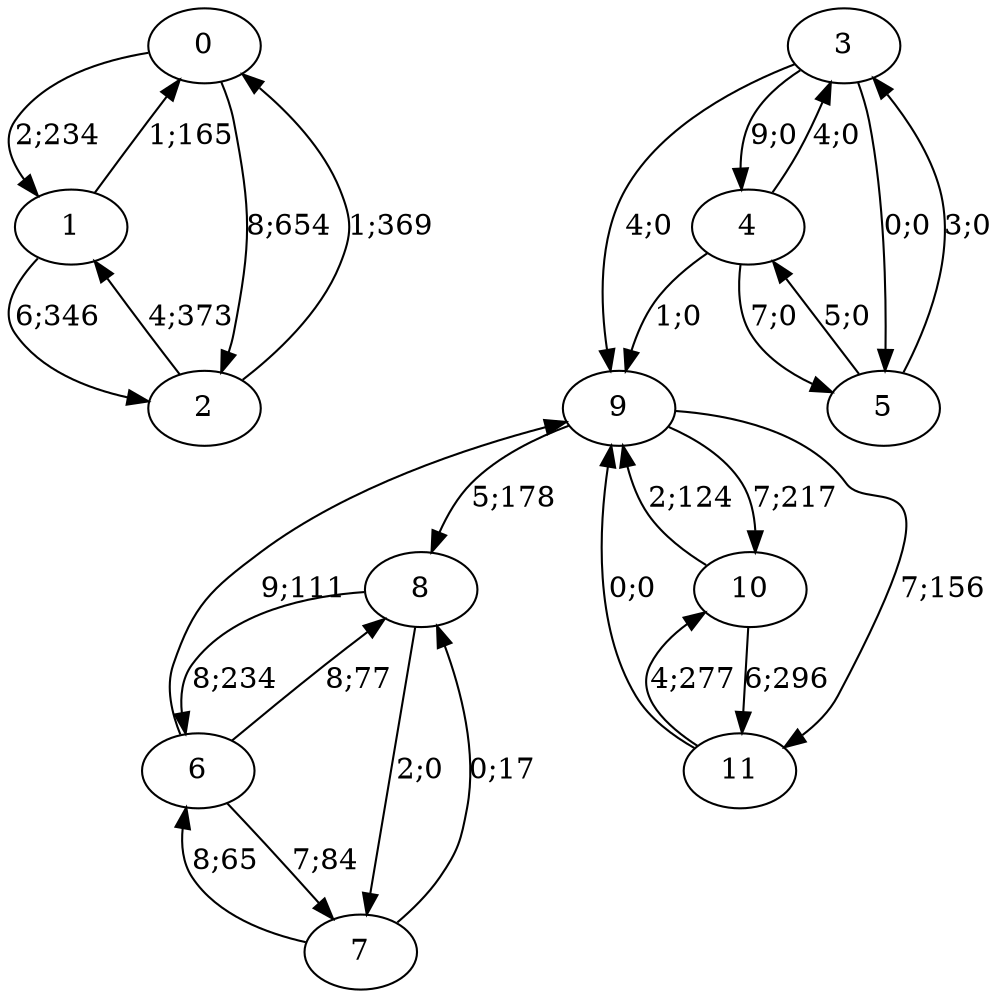 digraph graph5565 {


0 -> 1 [color=black,label="2;234"]
0 -> 2 [color=black,label="8;654"]


1 -> 0 [color=black,label="1;165"]
1 -> 2 [color=black,label="6;346"]


2 -> 0 [color=black,label="1;369"]
2 -> 1 [color=black,label="4;373"]






































9 -> 8 [color=black,label="5;178"]
9 -> 10 [color=black,label="7;217"]
9 -> 11 [color=black,label="7;156"]


10 -> 9 [color=black,label="2;124"]
10 -> 11 [color=black,label="6;296"]


11 -> 9 [color=black,label="0;0"]
11 -> 10 [color=black,label="4;277"]














6 -> 9 [color=black,label="9;111"]
6 -> 7 [color=black,label="7;84"]
6 -> 8 [color=black,label="8;77"]


7 -> 6 [color=black,label="8;65"]
7 -> 8 [color=black,label="0;17"]


8 -> 6 [color=black,label="8;234"]
8 -> 7 [color=black,label="2;0"]














3 -> 9 [color=black,label="4;0"]
3 -> 4 [color=black,label="9;0"]
3 -> 5 [color=black,label="0;0"]


4 -> 9 [color=black,label="1;0"]
4 -> 3 [color=black,label="4;0"]
4 -> 5 [color=black,label="7;0"]


5 -> 3 [color=black,label="3;0"]
5 -> 4 [color=black,label="5;0"]













}
